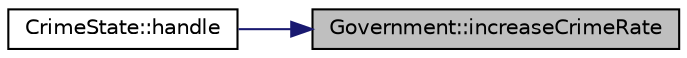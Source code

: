 digraph "Government::increaseCrimeRate"
{
 // LATEX_PDF_SIZE
  edge [fontname="Helvetica",fontsize="10",labelfontname="Helvetica",labelfontsize="10"];
  node [fontname="Helvetica",fontsize="10",shape=record];
  rankdir="RL";
  Node1 [label="Government::increaseCrimeRate",height=0.2,width=0.4,color="black", fillcolor="grey75", style="filled", fontcolor="black",tooltip="Increases the crime rate by a specified factor."];
  Node1 -> Node2 [dir="back",color="midnightblue",fontsize="10",style="solid",fontname="Helvetica"];
  Node2 [label="CrimeState::handle",height=0.2,width=0.4,color="black", fillcolor="white", style="filled",URL="$classCrimeState.html#ada7bdb702a48d7ba3847bf4b77d5e5cd",tooltip="Handles actions specific to the crime state."];
}
